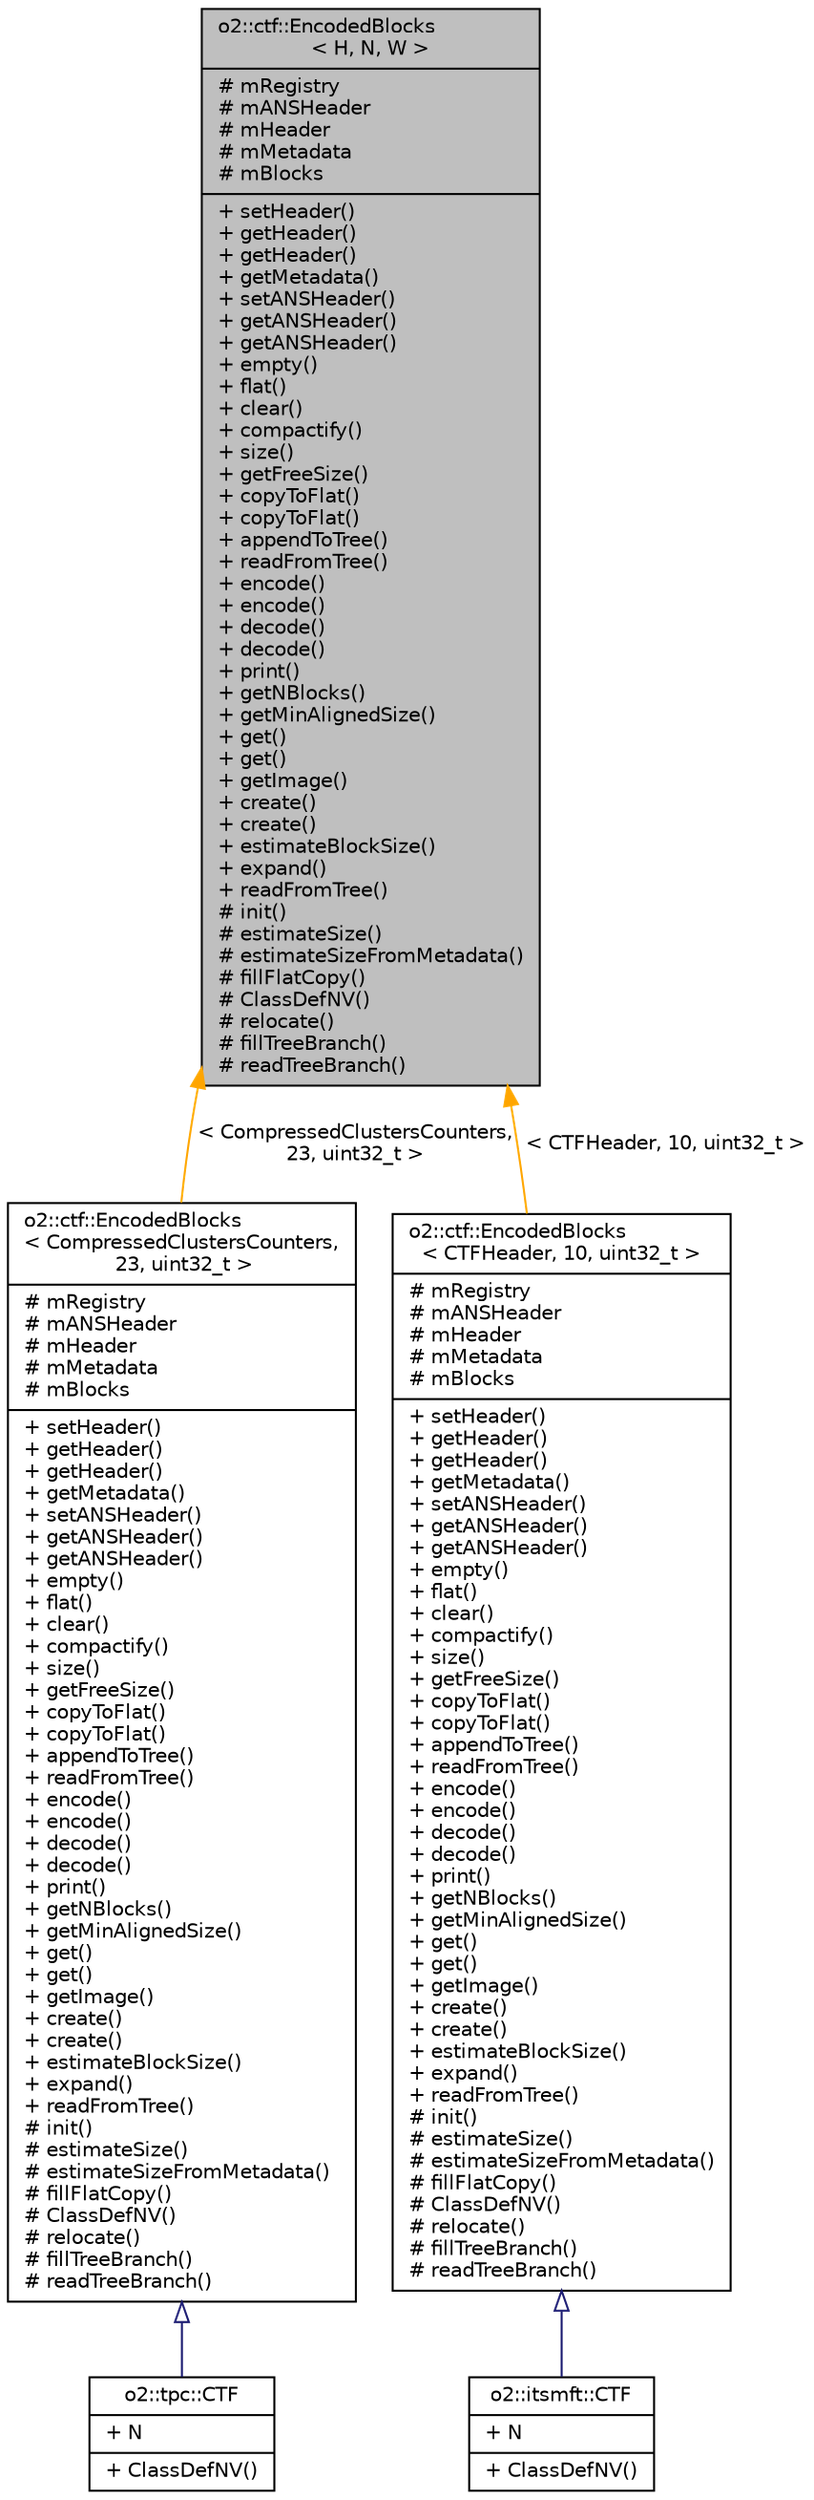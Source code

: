 digraph "o2::ctf::EncodedBlocks&lt; H, N, W &gt;"
{
 // INTERACTIVE_SVG=YES
  bgcolor="transparent";
  edge [fontname="Helvetica",fontsize="10",labelfontname="Helvetica",labelfontsize="10"];
  node [fontname="Helvetica",fontsize="10",shape=record];
  Node0 [label="{o2::ctf::EncodedBlocks\l\< H, N, W \>\n|# mRegistry\l# mANSHeader\l# mHeader\l# mMetadata\l# mBlocks\l|+ setHeader()\l+ getHeader()\l+ getHeader()\l+ getMetadata()\l+ setANSHeader()\l+ getANSHeader()\l+ getANSHeader()\l+ empty()\l+ flat()\l+ clear()\l+ compactify()\l+ size()\l+ getFreeSize()\l+ copyToFlat()\l+ copyToFlat()\l+ appendToTree()\l+ readFromTree()\l+ encode()\l+ encode()\l+ decode()\l+ decode()\l+ print()\l+ getNBlocks()\l+ getMinAlignedSize()\l+ get()\l+ get()\l+ getImage()\l+ create()\l+ create()\l+ estimateBlockSize()\l+ expand()\l+ readFromTree()\l# init()\l# estimateSize()\l# estimateSizeFromMetadata()\l# fillFlatCopy()\l# ClassDefNV()\l# relocate()\l# fillTreeBranch()\l# readTreeBranch()\l}",height=0.2,width=0.4,color="black", fillcolor="grey75", style="filled", fontcolor="black"];
  Node0 -> Node1 [dir="back",color="orange",fontsize="10",style="solid",label=" \< CompressedClustersCounters,\l 23, uint32_t \>" ,fontname="Helvetica"];
  Node1 [label="{o2::ctf::EncodedBlocks\l\< CompressedClustersCounters,\l 23, uint32_t \>\n|# mRegistry\l# mANSHeader\l# mHeader\l# mMetadata\l# mBlocks\l|+ setHeader()\l+ getHeader()\l+ getHeader()\l+ getMetadata()\l+ setANSHeader()\l+ getANSHeader()\l+ getANSHeader()\l+ empty()\l+ flat()\l+ clear()\l+ compactify()\l+ size()\l+ getFreeSize()\l+ copyToFlat()\l+ copyToFlat()\l+ appendToTree()\l+ readFromTree()\l+ encode()\l+ encode()\l+ decode()\l+ decode()\l+ print()\l+ getNBlocks()\l+ getMinAlignedSize()\l+ get()\l+ get()\l+ getImage()\l+ create()\l+ create()\l+ estimateBlockSize()\l+ expand()\l+ readFromTree()\l# init()\l# estimateSize()\l# estimateSizeFromMetadata()\l# fillFlatCopy()\l# ClassDefNV()\l# relocate()\l# fillTreeBranch()\l# readTreeBranch()\l}",height=0.2,width=0.4,color="black",URL="$dc/d08/classo2_1_1ctf_1_1EncodedBlocks.html"];
  Node1 -> Node2 [dir="back",color="midnightblue",fontsize="10",style="solid",arrowtail="onormal",fontname="Helvetica"];
  Node2 [label="{o2::tpc::CTF\n|+ N\l|+ ClassDefNV()\l}",height=0.2,width=0.4,color="black",URL="$df/d41/structo2_1_1tpc_1_1CTF.html",tooltip="wrapper for the Entropy-encoded clusters of the TF "];
  Node0 -> Node3 [dir="back",color="orange",fontsize="10",style="solid",label=" \< CTFHeader, 10, uint32_t \>" ,fontname="Helvetica"];
  Node3 [label="{o2::ctf::EncodedBlocks\l\< CTFHeader, 10, uint32_t \>\n|# mRegistry\l# mANSHeader\l# mHeader\l# mMetadata\l# mBlocks\l|+ setHeader()\l+ getHeader()\l+ getHeader()\l+ getMetadata()\l+ setANSHeader()\l+ getANSHeader()\l+ getANSHeader()\l+ empty()\l+ flat()\l+ clear()\l+ compactify()\l+ size()\l+ getFreeSize()\l+ copyToFlat()\l+ copyToFlat()\l+ appendToTree()\l+ readFromTree()\l+ encode()\l+ encode()\l+ decode()\l+ decode()\l+ print()\l+ getNBlocks()\l+ getMinAlignedSize()\l+ get()\l+ get()\l+ getImage()\l+ create()\l+ create()\l+ estimateBlockSize()\l+ expand()\l+ readFromTree()\l# init()\l# estimateSize()\l# estimateSizeFromMetadata()\l# fillFlatCopy()\l# ClassDefNV()\l# relocate()\l# fillTreeBranch()\l# readTreeBranch()\l}",height=0.2,width=0.4,color="black",URL="$dc/d08/classo2_1_1ctf_1_1EncodedBlocks.html"];
  Node3 -> Node4 [dir="back",color="midnightblue",fontsize="10",style="solid",arrowtail="onormal",fontname="Helvetica"];
  Node4 [label="{o2::itsmft::CTF\n|+ N\l|+ ClassDefNV()\l}",height=0.2,width=0.4,color="black",URL="$d5/dac/structo2_1_1itsmft_1_1CTF.html",tooltip="wrapper for the Entropy-encoded clusters of the TF "];
}
